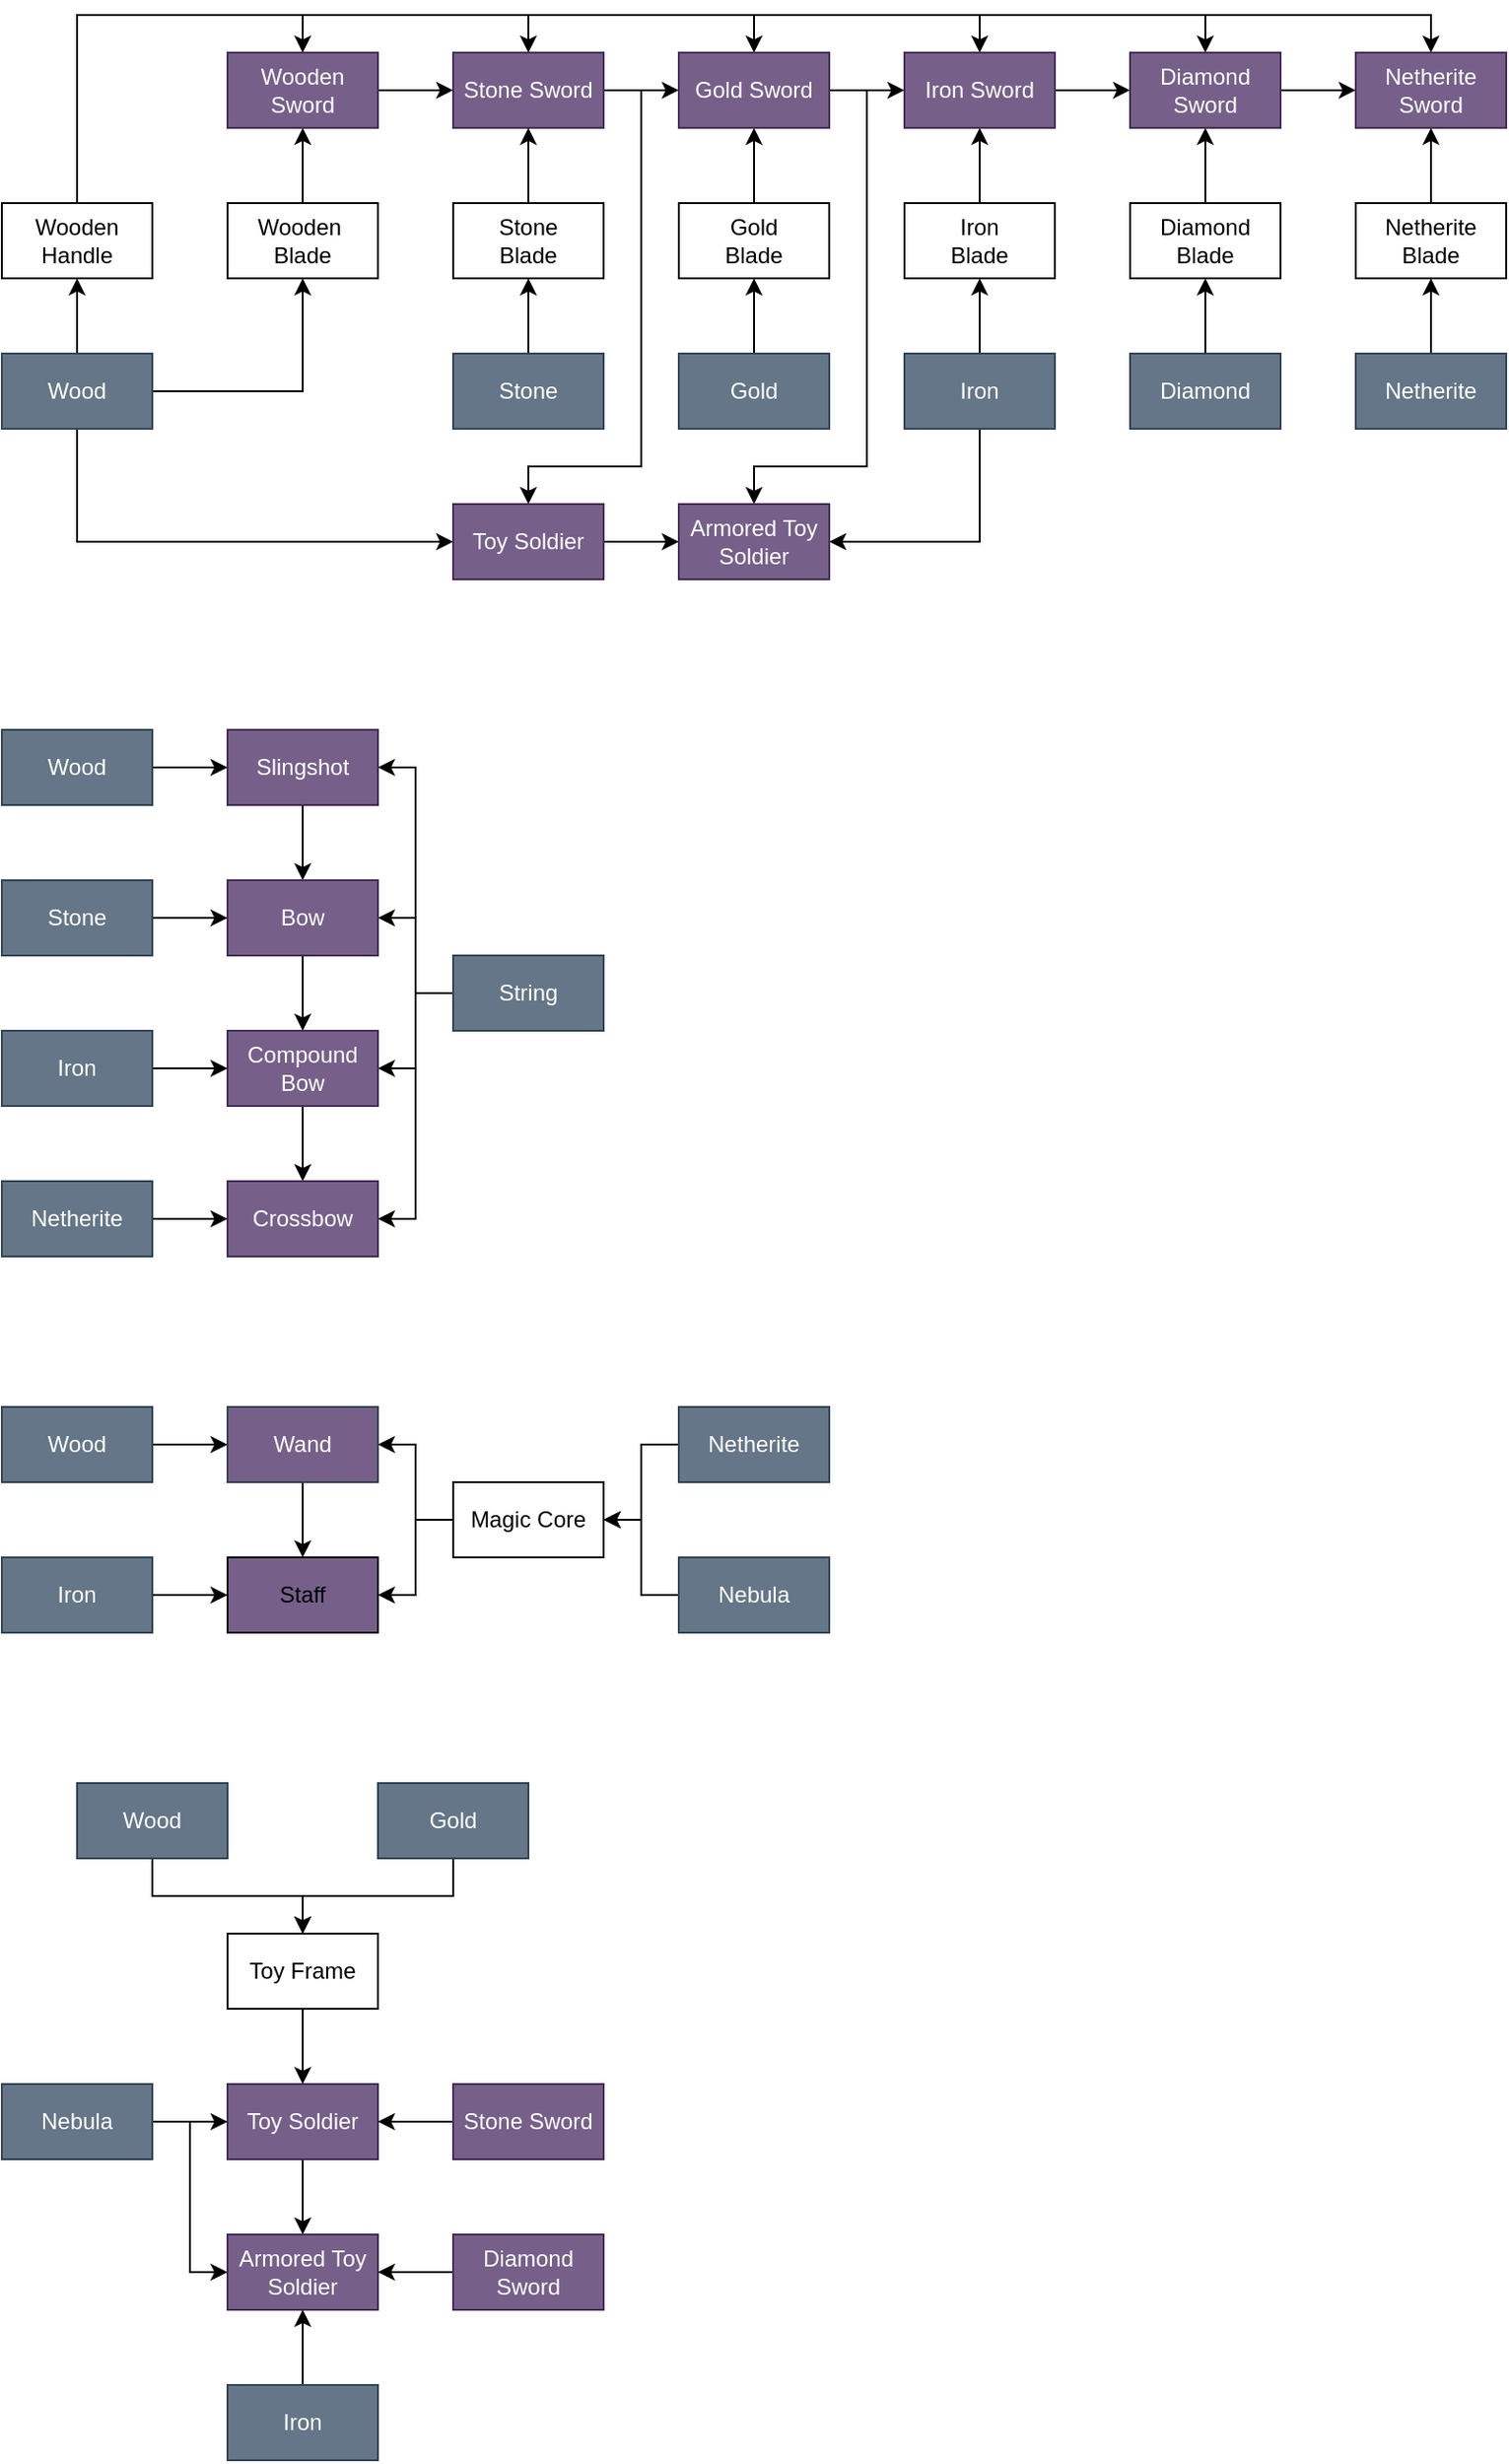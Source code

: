 <mxfile version="20.5.1" type="device"><diagram id="8wfLspg8h3ihUkC7tvms" name="Page-1"><mxGraphModel dx="2062" dy="1122" grid="1" gridSize="10" guides="1" tooltips="1" connect="1" arrows="1" fold="1" page="1" pageScale="1" pageWidth="1200" pageHeight="1920" math="0" shadow="0"><root><mxCell id="0"/><mxCell id="1" parent="0"/><mxCell id="ek0Kol-2n1qNBJbJJXOb-60" style="edgeStyle=orthogonalEdgeStyle;rounded=0;orthogonalLoop=1;jettySize=auto;html=1;entryX=0.5;entryY=1;entryDx=0;entryDy=0;" parent="1" source="ek0Kol-2n1qNBJbJJXOb-1" target="ek0Kol-2n1qNBJbJJXOb-4" edge="1"><mxGeometry relative="1" as="geometry"/></mxCell><mxCell id="ek0Kol-2n1qNBJbJJXOb-61" style="edgeStyle=orthogonalEdgeStyle;rounded=0;orthogonalLoop=1;jettySize=auto;html=1;entryX=0.5;entryY=1;entryDx=0;entryDy=0;" parent="1" source="ek0Kol-2n1qNBJbJJXOb-1" target="ek0Kol-2n1qNBJbJJXOb-5" edge="1"><mxGeometry relative="1" as="geometry"/></mxCell><mxCell id="9lYa7dpTBsv9pccBc1rc-2" style="edgeStyle=orthogonalEdgeStyle;rounded=0;orthogonalLoop=1;jettySize=auto;html=1;entryX=0;entryY=0.5;entryDx=0;entryDy=0;" parent="1" source="ek0Kol-2n1qNBJbJJXOb-1" target="IEfG9UJ8HkzxYywNLzzE-1" edge="1"><mxGeometry relative="1" as="geometry"><Array as="points"><mxPoint x="80" y="340"/></Array></mxGeometry></mxCell><mxCell id="ek0Kol-2n1qNBJbJJXOb-1" value="Wood" style="rounded=0;whiteSpace=wrap;html=1;fillColor=#647687;strokeColor=#314354;fontColor=#ffffff;" parent="1" vertex="1"><mxGeometry x="40" y="239.97" width="80" height="40" as="geometry"/></mxCell><mxCell id="ek0Kol-2n1qNBJbJJXOb-68" style="edgeStyle=orthogonalEdgeStyle;rounded=0;orthogonalLoop=1;jettySize=auto;html=1;entryX=0.5;entryY=1;entryDx=0;entryDy=0;" parent="1" source="ek0Kol-2n1qNBJbJJXOb-4" target="ek0Kol-2n1qNBJbJJXOb-7" edge="1"><mxGeometry relative="1" as="geometry"/></mxCell><mxCell id="ek0Kol-2n1qNBJbJJXOb-4" value="Wooden&amp;nbsp;&lt;br&gt;Blade" style="rounded=0;whiteSpace=wrap;html=1;" parent="1" vertex="1"><mxGeometry x="160" y="159.97" width="80" height="40" as="geometry"/></mxCell><mxCell id="ek0Kol-2n1qNBJbJJXOb-43" style="edgeStyle=orthogonalEdgeStyle;rounded=0;orthogonalLoop=1;jettySize=auto;html=1;entryX=0.5;entryY=0;entryDx=0;entryDy=0;" parent="1" source="ek0Kol-2n1qNBJbJJXOb-5" target="ek0Kol-2n1qNBJbJJXOb-42" edge="1"><mxGeometry relative="1" as="geometry"><Array as="points"><mxPoint x="80" y="59.97"/><mxPoint x="440" y="59.97"/></Array></mxGeometry></mxCell><mxCell id="ek0Kol-2n1qNBJbJJXOb-45" style="edgeStyle=orthogonalEdgeStyle;rounded=0;orthogonalLoop=1;jettySize=auto;html=1;entryX=0.5;entryY=0;entryDx=0;entryDy=0;" parent="1" source="ek0Kol-2n1qNBJbJJXOb-5" target="ek0Kol-2n1qNBJbJJXOb-40" edge="1"><mxGeometry relative="1" as="geometry"><Array as="points"><mxPoint x="80" y="59.97"/><mxPoint x="680" y="59.97"/></Array></mxGeometry></mxCell><mxCell id="ek0Kol-2n1qNBJbJJXOb-70" style="edgeStyle=orthogonalEdgeStyle;rounded=0;orthogonalLoop=1;jettySize=auto;html=1;entryX=0.5;entryY=0;entryDx=0;entryDy=0;" parent="1" source="ek0Kol-2n1qNBJbJJXOb-5" target="ek0Kol-2n1qNBJbJJXOb-18" edge="1"><mxGeometry relative="1" as="geometry"><Array as="points"><mxPoint x="80" y="59.97"/><mxPoint x="320" y="59.97"/></Array></mxGeometry></mxCell><mxCell id="ek0Kol-2n1qNBJbJJXOb-71" style="edgeStyle=orthogonalEdgeStyle;rounded=0;orthogonalLoop=1;jettySize=auto;html=1;entryX=0.5;entryY=0;entryDx=0;entryDy=0;" parent="1" source="ek0Kol-2n1qNBJbJJXOb-5" target="ek0Kol-2n1qNBJbJJXOb-7" edge="1"><mxGeometry relative="1" as="geometry"><Array as="points"><mxPoint x="80" y="59.97"/><mxPoint x="200" y="59.97"/></Array></mxGeometry></mxCell><mxCell id="ek0Kol-2n1qNBJbJJXOb-72" style="edgeStyle=orthogonalEdgeStyle;rounded=0;orthogonalLoop=1;jettySize=auto;html=1;entryX=0.5;entryY=0;entryDx=0;entryDy=0;" parent="1" source="ek0Kol-2n1qNBJbJJXOb-5" target="ek0Kol-2n1qNBJbJJXOb-41" edge="1"><mxGeometry relative="1" as="geometry"><Array as="points"><mxPoint x="80" y="59.97"/><mxPoint x="560" y="59.97"/></Array></mxGeometry></mxCell><mxCell id="ek0Kol-2n1qNBJbJJXOb-73" style="edgeStyle=orthogonalEdgeStyle;rounded=0;orthogonalLoop=1;jettySize=auto;html=1;entryX=0.5;entryY=0;entryDx=0;entryDy=0;" parent="1" source="ek0Kol-2n1qNBJbJJXOb-5" target="ek0Kol-2n1qNBJbJJXOb-39" edge="1"><mxGeometry relative="1" as="geometry"><Array as="points"><mxPoint x="80" y="59.97"/><mxPoint x="800" y="59.97"/></Array></mxGeometry></mxCell><mxCell id="ek0Kol-2n1qNBJbJJXOb-5" value="Wooden Handle" style="rounded=0;whiteSpace=wrap;html=1;" parent="1" vertex="1"><mxGeometry x="40" y="159.97" width="80" height="40" as="geometry"/></mxCell><mxCell id="ek0Kol-2n1qNBJbJJXOb-31" style="edgeStyle=orthogonalEdgeStyle;rounded=0;orthogonalLoop=1;jettySize=auto;html=1;entryX=0;entryY=0.5;entryDx=0;entryDy=0;" parent="1" source="ek0Kol-2n1qNBJbJJXOb-7" target="ek0Kol-2n1qNBJbJJXOb-18" edge="1"><mxGeometry relative="1" as="geometry"/></mxCell><mxCell id="ek0Kol-2n1qNBJbJJXOb-7" value="Wooden Sword" style="rounded=0;whiteSpace=wrap;html=1;fillColor=#76608a;fontColor=#ffffff;strokeColor=#432D57;" parent="1" vertex="1"><mxGeometry x="160" y="79.97" width="80" height="40" as="geometry"/></mxCell><mxCell id="ek0Kol-2n1qNBJbJJXOb-28" style="edgeStyle=orthogonalEdgeStyle;rounded=0;orthogonalLoop=1;jettySize=auto;html=1;entryX=0.5;entryY=1;entryDx=0;entryDy=0;" parent="1" source="ek0Kol-2n1qNBJbJJXOb-12" target="ek0Kol-2n1qNBJbJJXOb-19" edge="1"><mxGeometry relative="1" as="geometry"/></mxCell><mxCell id="ek0Kol-2n1qNBJbJJXOb-12" value="Stone" style="rounded=0;whiteSpace=wrap;html=1;fillColor=#647687;strokeColor=#314354;fontColor=#ffffff;" parent="1" vertex="1"><mxGeometry x="280" y="239.97" width="80" height="40" as="geometry"/></mxCell><mxCell id="ek0Kol-2n1qNBJbJJXOb-48" style="edgeStyle=orthogonalEdgeStyle;rounded=0;orthogonalLoop=1;jettySize=auto;html=1;entryX=0.5;entryY=1;entryDx=0;entryDy=0;" parent="1" source="ek0Kol-2n1qNBJbJJXOb-13" target="ek0Kol-2n1qNBJbJJXOb-36" edge="1"><mxGeometry relative="1" as="geometry"/></mxCell><mxCell id="IEfG9UJ8HkzxYywNLzzE-7" style="edgeStyle=orthogonalEdgeStyle;rounded=0;orthogonalLoop=1;jettySize=auto;html=1;entryX=1;entryY=0.5;entryDx=0;entryDy=0;" parent="1" source="ek0Kol-2n1qNBJbJJXOb-13" target="IEfG9UJ8HkzxYywNLzzE-5" edge="1"><mxGeometry relative="1" as="geometry"><Array as="points"><mxPoint x="560" y="340"/></Array></mxGeometry></mxCell><mxCell id="ek0Kol-2n1qNBJbJJXOb-13" value="Iron" style="rounded=0;whiteSpace=wrap;html=1;fillColor=#647687;strokeColor=#314354;fontColor=#ffffff;" parent="1" vertex="1"><mxGeometry x="520" y="239.97" width="80" height="40" as="geometry"/></mxCell><mxCell id="ek0Kol-2n1qNBJbJJXOb-47" style="edgeStyle=orthogonalEdgeStyle;rounded=0;orthogonalLoop=1;jettySize=auto;html=1;entryX=0.5;entryY=1;entryDx=0;entryDy=0;" parent="1" source="ek0Kol-2n1qNBJbJJXOb-14" target="ek0Kol-2n1qNBJbJJXOb-35" edge="1"><mxGeometry relative="1" as="geometry"/></mxCell><mxCell id="ek0Kol-2n1qNBJbJJXOb-14" value="Gold" style="rounded=0;whiteSpace=wrap;html=1;fillColor=#647687;strokeColor=#314354;fontColor=#ffffff;" parent="1" vertex="1"><mxGeometry x="400" y="239.97" width="80" height="40" as="geometry"/></mxCell><mxCell id="ek0Kol-2n1qNBJbJJXOb-49" style="edgeStyle=orthogonalEdgeStyle;rounded=0;orthogonalLoop=1;jettySize=auto;html=1;entryX=0.5;entryY=1;entryDx=0;entryDy=0;" parent="1" source="ek0Kol-2n1qNBJbJJXOb-15" target="ek0Kol-2n1qNBJbJJXOb-37" edge="1"><mxGeometry relative="1" as="geometry"/></mxCell><mxCell id="ek0Kol-2n1qNBJbJJXOb-15" value="Diamond" style="rounded=0;whiteSpace=wrap;html=1;fillColor=#647687;strokeColor=#314354;fontColor=#ffffff;" parent="1" vertex="1"><mxGeometry x="640" y="239.97" width="80" height="40" as="geometry"/></mxCell><mxCell id="ek0Kol-2n1qNBJbJJXOb-50" style="edgeStyle=orthogonalEdgeStyle;rounded=0;orthogonalLoop=1;jettySize=auto;html=1;entryX=0.5;entryY=1;entryDx=0;entryDy=0;" parent="1" source="ek0Kol-2n1qNBJbJJXOb-16" target="ek0Kol-2n1qNBJbJJXOb-38" edge="1"><mxGeometry relative="1" as="geometry"/></mxCell><mxCell id="ek0Kol-2n1qNBJbJJXOb-16" value="Netherite" style="rounded=0;whiteSpace=wrap;html=1;fillColor=#647687;strokeColor=#314354;fontColor=#ffffff;" parent="1" vertex="1"><mxGeometry x="760" y="239.97" width="80" height="40" as="geometry"/></mxCell><mxCell id="jiZ31AxafmcA23wwuReJ-4" style="edgeStyle=orthogonalEdgeStyle;rounded=0;orthogonalLoop=1;jettySize=auto;html=1;entryX=1;entryY=0.5;entryDx=0;entryDy=0;" parent="1" source="ek0Kol-2n1qNBJbJJXOb-17" target="jiZ31AxafmcA23wwuReJ-2" edge="1"><mxGeometry relative="1" as="geometry"/></mxCell><mxCell id="ek0Kol-2n1qNBJbJJXOb-17" value="Nebula" style="rounded=0;whiteSpace=wrap;html=1;fillColor=#647687;strokeColor=#314354;fontColor=#ffffff;" parent="1" vertex="1"><mxGeometry x="400" y="880" width="80" height="40" as="geometry"/></mxCell><mxCell id="ek0Kol-2n1qNBJbJJXOb-56" style="edgeStyle=orthogonalEdgeStyle;rounded=0;orthogonalLoop=1;jettySize=auto;html=1;entryX=0;entryY=0.5;entryDx=0;entryDy=0;" parent="1" source="ek0Kol-2n1qNBJbJJXOb-18" target="ek0Kol-2n1qNBJbJJXOb-42" edge="1"><mxGeometry relative="1" as="geometry"/></mxCell><mxCell id="9lYa7dpTBsv9pccBc1rc-4" style="edgeStyle=orthogonalEdgeStyle;rounded=0;orthogonalLoop=1;jettySize=auto;html=1;entryX=0.5;entryY=0;entryDx=0;entryDy=0;" parent="1" source="ek0Kol-2n1qNBJbJJXOb-18" target="IEfG9UJ8HkzxYywNLzzE-1" edge="1"><mxGeometry relative="1" as="geometry"><mxPoint x="380" y="280" as="targetPoint"/><Array as="points"><mxPoint x="380" y="100"/><mxPoint x="380" y="300"/><mxPoint x="320" y="300"/></Array></mxGeometry></mxCell><mxCell id="ek0Kol-2n1qNBJbJJXOb-18" value="Stone Sword" style="rounded=0;whiteSpace=wrap;html=1;fillColor=#76608a;fontColor=#ffffff;strokeColor=#432D57;" parent="1" vertex="1"><mxGeometry x="280" y="79.97" width="80" height="40" as="geometry"/></mxCell><mxCell id="ek0Kol-2n1qNBJbJJXOb-29" style="edgeStyle=orthogonalEdgeStyle;rounded=0;orthogonalLoop=1;jettySize=auto;html=1;entryX=0.5;entryY=1;entryDx=0;entryDy=0;" parent="1" source="ek0Kol-2n1qNBJbJJXOb-19" target="ek0Kol-2n1qNBJbJJXOb-18" edge="1"><mxGeometry relative="1" as="geometry"/></mxCell><mxCell id="ek0Kol-2n1qNBJbJJXOb-19" value="Stone &lt;br&gt;Blade" style="rounded=0;whiteSpace=wrap;html=1;" parent="1" vertex="1"><mxGeometry x="280" y="159.97" width="80" height="40" as="geometry"/></mxCell><mxCell id="ek0Kol-2n1qNBJbJJXOb-55" style="edgeStyle=orthogonalEdgeStyle;rounded=0;orthogonalLoop=1;jettySize=auto;html=1;entryX=0.5;entryY=1;entryDx=0;entryDy=0;" parent="1" source="ek0Kol-2n1qNBJbJJXOb-35" target="ek0Kol-2n1qNBJbJJXOb-42" edge="1"><mxGeometry relative="1" as="geometry"/></mxCell><mxCell id="ek0Kol-2n1qNBJbJJXOb-35" value="Gold&lt;br&gt;Blade" style="rounded=0;whiteSpace=wrap;html=1;" parent="1" vertex="1"><mxGeometry x="400" y="159.97" width="80" height="40" as="geometry"/></mxCell><mxCell id="ek0Kol-2n1qNBJbJJXOb-54" style="edgeStyle=orthogonalEdgeStyle;rounded=0;orthogonalLoop=1;jettySize=auto;html=1;entryX=0.5;entryY=1;entryDx=0;entryDy=0;" parent="1" source="ek0Kol-2n1qNBJbJJXOb-36" target="ek0Kol-2n1qNBJbJJXOb-41" edge="1"><mxGeometry relative="1" as="geometry"/></mxCell><mxCell id="ek0Kol-2n1qNBJbJJXOb-36" value="Iron&lt;br&gt;Blade" style="rounded=0;whiteSpace=wrap;html=1;" parent="1" vertex="1"><mxGeometry x="520" y="159.97" width="80" height="40" as="geometry"/></mxCell><mxCell id="ek0Kol-2n1qNBJbJJXOb-53" style="edgeStyle=orthogonalEdgeStyle;rounded=0;orthogonalLoop=1;jettySize=auto;html=1;entryX=0.5;entryY=1;entryDx=0;entryDy=0;" parent="1" source="ek0Kol-2n1qNBJbJJXOb-37" target="ek0Kol-2n1qNBJbJJXOb-40" edge="1"><mxGeometry relative="1" as="geometry"/></mxCell><mxCell id="ek0Kol-2n1qNBJbJJXOb-37" value="Diamond&lt;br&gt;Blade" style="rounded=0;whiteSpace=wrap;html=1;" parent="1" vertex="1"><mxGeometry x="640" y="159.97" width="80" height="40" as="geometry"/></mxCell><mxCell id="ek0Kol-2n1qNBJbJJXOb-51" style="edgeStyle=orthogonalEdgeStyle;rounded=0;orthogonalLoop=1;jettySize=auto;html=1;entryX=0.5;entryY=1;entryDx=0;entryDy=0;" parent="1" source="ek0Kol-2n1qNBJbJJXOb-38" target="ek0Kol-2n1qNBJbJJXOb-39" edge="1"><mxGeometry relative="1" as="geometry"/></mxCell><mxCell id="ek0Kol-2n1qNBJbJJXOb-38" value="Netherite&lt;br&gt;Blade" style="rounded=0;whiteSpace=wrap;html=1;" parent="1" vertex="1"><mxGeometry x="760" y="159.97" width="80" height="40" as="geometry"/></mxCell><mxCell id="ek0Kol-2n1qNBJbJJXOb-39" value="Netherite&lt;br&gt;Sword" style="rounded=0;whiteSpace=wrap;html=1;fillColor=#76608a;fontColor=#ffffff;strokeColor=#432D57;" parent="1" vertex="1"><mxGeometry x="760" y="79.97" width="80" height="40" as="geometry"/></mxCell><mxCell id="ek0Kol-2n1qNBJbJJXOb-59" style="edgeStyle=orthogonalEdgeStyle;rounded=0;orthogonalLoop=1;jettySize=auto;html=1;entryX=0;entryY=0.5;entryDx=0;entryDy=0;" parent="1" source="ek0Kol-2n1qNBJbJJXOb-40" target="ek0Kol-2n1qNBJbJJXOb-39" edge="1"><mxGeometry relative="1" as="geometry"/></mxCell><mxCell id="ek0Kol-2n1qNBJbJJXOb-40" value="Diamond Sword" style="rounded=0;whiteSpace=wrap;html=1;fillColor=#76608a;fontColor=#ffffff;strokeColor=#432D57;" parent="1" vertex="1"><mxGeometry x="640" y="79.97" width="80" height="40" as="geometry"/></mxCell><mxCell id="ek0Kol-2n1qNBJbJJXOb-58" style="edgeStyle=orthogonalEdgeStyle;rounded=0;orthogonalLoop=1;jettySize=auto;html=1;entryX=0;entryY=0.5;entryDx=0;entryDy=0;" parent="1" source="ek0Kol-2n1qNBJbJJXOb-41" target="ek0Kol-2n1qNBJbJJXOb-40" edge="1"><mxGeometry relative="1" as="geometry"/></mxCell><mxCell id="ek0Kol-2n1qNBJbJJXOb-41" value="Iron Sword" style="rounded=0;whiteSpace=wrap;html=1;fillColor=#76608a;fontColor=#ffffff;strokeColor=#432D57;" parent="1" vertex="1"><mxGeometry x="520" y="79.97" width="80" height="40" as="geometry"/></mxCell><mxCell id="ek0Kol-2n1qNBJbJJXOb-57" style="edgeStyle=orthogonalEdgeStyle;rounded=0;orthogonalLoop=1;jettySize=auto;html=1;entryX=0;entryY=0.5;entryDx=0;entryDy=0;" parent="1" source="ek0Kol-2n1qNBJbJJXOb-42" target="ek0Kol-2n1qNBJbJJXOb-41" edge="1"><mxGeometry relative="1" as="geometry"/></mxCell><mxCell id="IEfG9UJ8HkzxYywNLzzE-9" style="edgeStyle=orthogonalEdgeStyle;rounded=0;orthogonalLoop=1;jettySize=auto;html=1;entryX=0.5;entryY=0;entryDx=0;entryDy=0;" parent="1" source="ek0Kol-2n1qNBJbJJXOb-42" target="IEfG9UJ8HkzxYywNLzzE-5" edge="1"><mxGeometry relative="1" as="geometry"><mxPoint x="500" y="400" as="targetPoint"/><Array as="points"><mxPoint x="500" y="100"/><mxPoint x="500" y="300"/><mxPoint x="440" y="300"/></Array></mxGeometry></mxCell><mxCell id="ek0Kol-2n1qNBJbJJXOb-42" value="Gold Sword" style="rounded=0;whiteSpace=wrap;html=1;fillColor=#76608a;fontColor=#ffffff;strokeColor=#432D57;" parent="1" vertex="1"><mxGeometry x="400" y="79.97" width="80" height="40" as="geometry"/></mxCell><mxCell id="IEfG9UJ8HkzxYywNLzzE-6" style="edgeStyle=orthogonalEdgeStyle;rounded=0;orthogonalLoop=1;jettySize=auto;html=1;exitX=1;exitY=0.5;exitDx=0;exitDy=0;" parent="1" source="IEfG9UJ8HkzxYywNLzzE-1" target="IEfG9UJ8HkzxYywNLzzE-5" edge="1"><mxGeometry relative="1" as="geometry"/></mxCell><mxCell id="IEfG9UJ8HkzxYywNLzzE-1" value="Toy Soldier" style="rounded=0;whiteSpace=wrap;html=1;fillColor=#76608a;fontColor=#ffffff;strokeColor=#432D57;" parent="1" vertex="1"><mxGeometry x="280" y="320" width="80" height="40" as="geometry"/></mxCell><mxCell id="IEfG9UJ8HkzxYywNLzzE-5" value="Armored Toy Soldier" style="rounded=0;whiteSpace=wrap;html=1;fillColor=#76608a;fontColor=#ffffff;strokeColor=#432D57;" parent="1" vertex="1"><mxGeometry x="400" y="320" width="80" height="40" as="geometry"/></mxCell><mxCell id="jiZ31AxafmcA23wwuReJ-6" style="edgeStyle=orthogonalEdgeStyle;rounded=0;orthogonalLoop=1;jettySize=auto;html=1;entryX=1;entryY=0.5;entryDx=0;entryDy=0;" parent="1" source="jiZ31AxafmcA23wwuReJ-2" target="jiZ31AxafmcA23wwuReJ-5" edge="1"><mxGeometry relative="1" as="geometry"/></mxCell><mxCell id="gLYv3Sq6rhuhGYhUuEAk-39" style="edgeStyle=orthogonalEdgeStyle;rounded=0;orthogonalLoop=1;jettySize=auto;html=1;entryX=1;entryY=0.5;entryDx=0;entryDy=0;" edge="1" parent="1" source="jiZ31AxafmcA23wwuReJ-2" target="jiZ31AxafmcA23wwuReJ-8"><mxGeometry relative="1" as="geometry"/></mxCell><mxCell id="jiZ31AxafmcA23wwuReJ-2" value="Magic Core" style="rounded=0;whiteSpace=wrap;html=1;" parent="1" vertex="1"><mxGeometry x="280" y="840" width="80" height="40" as="geometry"/></mxCell><mxCell id="jiZ31AxafmcA23wwuReJ-9" style="edgeStyle=orthogonalEdgeStyle;rounded=0;orthogonalLoop=1;jettySize=auto;html=1;entryX=0.5;entryY=0;entryDx=0;entryDy=0;" parent="1" source="jiZ31AxafmcA23wwuReJ-5" target="jiZ31AxafmcA23wwuReJ-8" edge="1"><mxGeometry relative="1" as="geometry"/></mxCell><mxCell id="jiZ31AxafmcA23wwuReJ-5" value="Wand" style="rounded=0;whiteSpace=wrap;html=1;fillColor=#76608A;strokeColor=#314354;fontColor=#ffffff;" parent="1" vertex="1"><mxGeometry x="160" y="800" width="80" height="40" as="geometry"/></mxCell><mxCell id="jiZ31AxafmcA23wwuReJ-8" value="Staff" style="rounded=0;whiteSpace=wrap;html=1;fillColor=#76608A;" parent="1" vertex="1"><mxGeometry x="160" y="880" width="80" height="40" as="geometry"/></mxCell><mxCell id="gLYv3Sq6rhuhGYhUuEAk-34" style="edgeStyle=orthogonalEdgeStyle;rounded=0;orthogonalLoop=1;jettySize=auto;html=1;entryX=1;entryY=0.5;entryDx=0;entryDy=0;" edge="1" parent="1" source="gLYv3Sq6rhuhGYhUuEAk-1" target="gLYv3Sq6rhuhGYhUuEAk-2"><mxGeometry relative="1" as="geometry"/></mxCell><mxCell id="gLYv3Sq6rhuhGYhUuEAk-35" style="edgeStyle=orthogonalEdgeStyle;rounded=0;orthogonalLoop=1;jettySize=auto;html=1;entryX=1;entryY=0.5;entryDx=0;entryDy=0;" edge="1" parent="1" source="gLYv3Sq6rhuhGYhUuEAk-1" target="gLYv3Sq6rhuhGYhUuEAk-3"><mxGeometry relative="1" as="geometry"/></mxCell><mxCell id="gLYv3Sq6rhuhGYhUuEAk-36" style="edgeStyle=orthogonalEdgeStyle;rounded=0;orthogonalLoop=1;jettySize=auto;html=1;entryX=1;entryY=0.5;entryDx=0;entryDy=0;" edge="1" parent="1" source="gLYv3Sq6rhuhGYhUuEAk-1" target="gLYv3Sq6rhuhGYhUuEAk-4"><mxGeometry relative="1" as="geometry"/></mxCell><mxCell id="gLYv3Sq6rhuhGYhUuEAk-37" style="edgeStyle=orthogonalEdgeStyle;rounded=0;orthogonalLoop=1;jettySize=auto;html=1;entryX=1;entryY=0.5;entryDx=0;entryDy=0;" edge="1" parent="1" source="gLYv3Sq6rhuhGYhUuEAk-1" target="gLYv3Sq6rhuhGYhUuEAk-5"><mxGeometry relative="1" as="geometry"/></mxCell><mxCell id="gLYv3Sq6rhuhGYhUuEAk-1" value="String" style="rounded=0;whiteSpace=wrap;html=1;fillColor=#647687;strokeColor=#314354;fontColor=#ffffff;" vertex="1" parent="1"><mxGeometry x="280" y="560" width="80" height="40" as="geometry"/></mxCell><mxCell id="gLYv3Sq6rhuhGYhUuEAk-22" style="edgeStyle=orthogonalEdgeStyle;rounded=0;orthogonalLoop=1;jettySize=auto;html=1;" edge="1" parent="1" source="gLYv3Sq6rhuhGYhUuEAk-2" target="gLYv3Sq6rhuhGYhUuEAk-3"><mxGeometry relative="1" as="geometry"/></mxCell><mxCell id="gLYv3Sq6rhuhGYhUuEAk-2" value="Slingshot" style="rounded=0;whiteSpace=wrap;html=1;fillColor=#76608a;fontColor=#ffffff;strokeColor=#432D57;" vertex="1" parent="1"><mxGeometry x="160" y="440" width="80" height="40" as="geometry"/></mxCell><mxCell id="gLYv3Sq6rhuhGYhUuEAk-23" style="edgeStyle=orthogonalEdgeStyle;rounded=0;orthogonalLoop=1;jettySize=auto;html=1;" edge="1" parent="1" source="gLYv3Sq6rhuhGYhUuEAk-3" target="gLYv3Sq6rhuhGYhUuEAk-4"><mxGeometry relative="1" as="geometry"/></mxCell><mxCell id="gLYv3Sq6rhuhGYhUuEAk-3" value="Bow" style="rounded=0;whiteSpace=wrap;html=1;fillColor=#76608a;fontColor=#ffffff;strokeColor=#432D57;" vertex="1" parent="1"><mxGeometry x="160" y="520" width="80" height="40" as="geometry"/></mxCell><mxCell id="gLYv3Sq6rhuhGYhUuEAk-24" style="edgeStyle=orthogonalEdgeStyle;rounded=0;orthogonalLoop=1;jettySize=auto;html=1;entryX=0.5;entryY=0;entryDx=0;entryDy=0;" edge="1" parent="1" source="gLYv3Sq6rhuhGYhUuEAk-4" target="gLYv3Sq6rhuhGYhUuEAk-5"><mxGeometry relative="1" as="geometry"/></mxCell><mxCell id="gLYv3Sq6rhuhGYhUuEAk-4" value="Compound Bow" style="rounded=0;whiteSpace=wrap;html=1;fillColor=#76608a;fontColor=#ffffff;strokeColor=#432D57;" vertex="1" parent="1"><mxGeometry x="160" y="600" width="80" height="40" as="geometry"/></mxCell><mxCell id="gLYv3Sq6rhuhGYhUuEAk-5" value="Crossbow" style="rounded=0;whiteSpace=wrap;html=1;fillColor=#76608a;fontColor=#ffffff;strokeColor=#432D57;" vertex="1" parent="1"><mxGeometry x="160" y="680" width="80" height="40" as="geometry"/></mxCell><mxCell id="gLYv3Sq6rhuhGYhUuEAk-40" style="edgeStyle=orthogonalEdgeStyle;rounded=0;orthogonalLoop=1;jettySize=auto;html=1;entryX=1;entryY=0.5;entryDx=0;entryDy=0;" edge="1" parent="1" source="gLYv3Sq6rhuhGYhUuEAk-6" target="jiZ31AxafmcA23wwuReJ-2"><mxGeometry relative="1" as="geometry"/></mxCell><mxCell id="gLYv3Sq6rhuhGYhUuEAk-6" value="Netherite" style="rounded=0;whiteSpace=wrap;html=1;fillColor=#647687;strokeColor=#314354;fontColor=#ffffff;" vertex="1" parent="1"><mxGeometry x="400" y="800" width="80" height="40" as="geometry"/></mxCell><mxCell id="gLYv3Sq6rhuhGYhUuEAk-38" style="edgeStyle=orthogonalEdgeStyle;rounded=0;orthogonalLoop=1;jettySize=auto;html=1;entryX=0;entryY=0.5;entryDx=0;entryDy=0;" edge="1" parent="1" source="gLYv3Sq6rhuhGYhUuEAk-7" target="jiZ31AxafmcA23wwuReJ-5"><mxGeometry relative="1" as="geometry"/></mxCell><mxCell id="gLYv3Sq6rhuhGYhUuEAk-7" value="Wood" style="rounded=0;whiteSpace=wrap;html=1;fillColor=#647687;strokeColor=#314354;fontColor=#ffffff;" vertex="1" parent="1"><mxGeometry x="40" y="800" width="80" height="40" as="geometry"/></mxCell><mxCell id="gLYv3Sq6rhuhGYhUuEAk-11" style="edgeStyle=orthogonalEdgeStyle;rounded=0;orthogonalLoop=1;jettySize=auto;html=1;entryX=0;entryY=0.5;entryDx=0;entryDy=0;" edge="1" parent="1" source="gLYv3Sq6rhuhGYhUuEAk-10" target="jiZ31AxafmcA23wwuReJ-8"><mxGeometry relative="1" as="geometry"/></mxCell><mxCell id="gLYv3Sq6rhuhGYhUuEAk-10" value="Iron" style="rounded=0;whiteSpace=wrap;html=1;fillColor=#647687;strokeColor=#314354;fontColor=#ffffff;" vertex="1" parent="1"><mxGeometry x="40" y="880" width="80" height="40" as="geometry"/></mxCell><mxCell id="gLYv3Sq6rhuhGYhUuEAk-30" style="edgeStyle=orthogonalEdgeStyle;rounded=0;orthogonalLoop=1;jettySize=auto;html=1;entryX=0;entryY=0.5;entryDx=0;entryDy=0;" edge="1" parent="1" source="gLYv3Sq6rhuhGYhUuEAk-12" target="gLYv3Sq6rhuhGYhUuEAk-2"><mxGeometry relative="1" as="geometry"/></mxCell><mxCell id="gLYv3Sq6rhuhGYhUuEAk-12" value="Wood" style="rounded=0;whiteSpace=wrap;html=1;fillColor=#647687;strokeColor=#314354;fontColor=#ffffff;" vertex="1" parent="1"><mxGeometry x="40" y="440" width="80" height="40" as="geometry"/></mxCell><mxCell id="gLYv3Sq6rhuhGYhUuEAk-27" style="edgeStyle=orthogonalEdgeStyle;rounded=0;orthogonalLoop=1;jettySize=auto;html=1;entryX=0;entryY=0.5;entryDx=0;entryDy=0;" edge="1" parent="1" source="gLYv3Sq6rhuhGYhUuEAk-18" target="gLYv3Sq6rhuhGYhUuEAk-4"><mxGeometry relative="1" as="geometry"/></mxCell><mxCell id="gLYv3Sq6rhuhGYhUuEAk-18" value="Iron" style="rounded=0;whiteSpace=wrap;html=1;fillColor=#647687;strokeColor=#314354;fontColor=#ffffff;" vertex="1" parent="1"><mxGeometry x="40" y="600" width="80" height="40" as="geometry"/></mxCell><mxCell id="gLYv3Sq6rhuhGYhUuEAk-28" style="edgeStyle=orthogonalEdgeStyle;rounded=0;orthogonalLoop=1;jettySize=auto;html=1;" edge="1" parent="1" source="gLYv3Sq6rhuhGYhUuEAk-20" target="gLYv3Sq6rhuhGYhUuEAk-5"><mxGeometry relative="1" as="geometry"/></mxCell><mxCell id="gLYv3Sq6rhuhGYhUuEAk-20" value="Netherite" style="rounded=0;whiteSpace=wrap;html=1;fillColor=#647687;strokeColor=#314354;fontColor=#ffffff;" vertex="1" parent="1"><mxGeometry x="40" y="680" width="80" height="40" as="geometry"/></mxCell><mxCell id="gLYv3Sq6rhuhGYhUuEAk-33" style="edgeStyle=orthogonalEdgeStyle;rounded=0;orthogonalLoop=1;jettySize=auto;html=1;entryX=0;entryY=0.5;entryDx=0;entryDy=0;" edge="1" parent="1" source="gLYv3Sq6rhuhGYhUuEAk-32" target="gLYv3Sq6rhuhGYhUuEAk-3"><mxGeometry relative="1" as="geometry"/></mxCell><mxCell id="gLYv3Sq6rhuhGYhUuEAk-32" value="Stone" style="rounded=0;whiteSpace=wrap;html=1;fillColor=#647687;strokeColor=#314354;fontColor=#ffffff;" vertex="1" parent="1"><mxGeometry x="40" y="520" width="80" height="40" as="geometry"/></mxCell><mxCell id="gLYv3Sq6rhuhGYhUuEAk-54" style="edgeStyle=orthogonalEdgeStyle;rounded=0;orthogonalLoop=1;jettySize=auto;html=1;entryX=0.5;entryY=0;entryDx=0;entryDy=0;" edge="1" parent="1" source="gLYv3Sq6rhuhGYhUuEAk-41" target="gLYv3Sq6rhuhGYhUuEAk-42"><mxGeometry relative="1" as="geometry"/></mxCell><mxCell id="gLYv3Sq6rhuhGYhUuEAk-41" value="Toy Soldier" style="rounded=0;whiteSpace=wrap;html=1;fillColor=#76608a;fontColor=#ffffff;strokeColor=#432D57;" vertex="1" parent="1"><mxGeometry x="160" y="1160" width="80" height="40" as="geometry"/></mxCell><mxCell id="gLYv3Sq6rhuhGYhUuEAk-42" value="Armored Toy Soldier" style="rounded=0;whiteSpace=wrap;html=1;fillColor=#76608a;fontColor=#ffffff;strokeColor=#432D57;" vertex="1" parent="1"><mxGeometry x="160" y="1240" width="80" height="40" as="geometry"/></mxCell><mxCell id="gLYv3Sq6rhuhGYhUuEAk-49" style="edgeStyle=orthogonalEdgeStyle;rounded=0;orthogonalLoop=1;jettySize=auto;html=1;entryX=0;entryY=0.5;entryDx=0;entryDy=0;" edge="1" parent="1" source="gLYv3Sq6rhuhGYhUuEAk-43" target="gLYv3Sq6rhuhGYhUuEAk-41"><mxGeometry relative="1" as="geometry"/></mxCell><mxCell id="gLYv3Sq6rhuhGYhUuEAk-50" style="edgeStyle=orthogonalEdgeStyle;rounded=0;orthogonalLoop=1;jettySize=auto;html=1;entryX=0;entryY=0.5;entryDx=0;entryDy=0;" edge="1" parent="1" source="gLYv3Sq6rhuhGYhUuEAk-43" target="gLYv3Sq6rhuhGYhUuEAk-42"><mxGeometry relative="1" as="geometry"/></mxCell><mxCell id="gLYv3Sq6rhuhGYhUuEAk-43" value="Nebula" style="rounded=0;whiteSpace=wrap;html=1;fillColor=#647687;strokeColor=#314354;fontColor=#ffffff;" vertex="1" parent="1"><mxGeometry x="40" y="1160" width="80" height="40" as="geometry"/></mxCell><mxCell id="gLYv3Sq6rhuhGYhUuEAk-58" style="edgeStyle=orthogonalEdgeStyle;rounded=0;orthogonalLoop=1;jettySize=auto;html=1;entryX=0.5;entryY=0;entryDx=0;entryDy=0;" edge="1" parent="1" source="gLYv3Sq6rhuhGYhUuEAk-44" target="gLYv3Sq6rhuhGYhUuEAk-46"><mxGeometry relative="1" as="geometry"/></mxCell><mxCell id="gLYv3Sq6rhuhGYhUuEAk-44" value="Wood" style="rounded=0;whiteSpace=wrap;html=1;fillColor=#647687;strokeColor=#314354;fontColor=#ffffff;" vertex="1" parent="1"><mxGeometry x="80" y="1000" width="80" height="40" as="geometry"/></mxCell><mxCell id="gLYv3Sq6rhuhGYhUuEAk-57" style="edgeStyle=orthogonalEdgeStyle;rounded=0;orthogonalLoop=1;jettySize=auto;html=1;" edge="1" parent="1" source="gLYv3Sq6rhuhGYhUuEAk-45" target="gLYv3Sq6rhuhGYhUuEAk-46"><mxGeometry relative="1" as="geometry"/></mxCell><mxCell id="gLYv3Sq6rhuhGYhUuEAk-45" value="Gold" style="rounded=0;whiteSpace=wrap;html=1;fillColor=#647687;strokeColor=#314354;fontColor=#ffffff;" vertex="1" parent="1"><mxGeometry x="240" y="1000" width="80" height="40" as="geometry"/></mxCell><mxCell id="gLYv3Sq6rhuhGYhUuEAk-53" style="edgeStyle=orthogonalEdgeStyle;rounded=0;orthogonalLoop=1;jettySize=auto;html=1;" edge="1" parent="1" source="gLYv3Sq6rhuhGYhUuEAk-46" target="gLYv3Sq6rhuhGYhUuEAk-41"><mxGeometry relative="1" as="geometry"/></mxCell><mxCell id="gLYv3Sq6rhuhGYhUuEAk-46" value="Toy Frame" style="rounded=0;whiteSpace=wrap;html=1;" vertex="1" parent="1"><mxGeometry x="160" y="1080" width="80" height="40" as="geometry"/></mxCell><mxCell id="gLYv3Sq6rhuhGYhUuEAk-59" style="edgeStyle=orthogonalEdgeStyle;rounded=0;orthogonalLoop=1;jettySize=auto;html=1;entryX=1;entryY=0.5;entryDx=0;entryDy=0;" edge="1" parent="1" source="gLYv3Sq6rhuhGYhUuEAk-55" target="gLYv3Sq6rhuhGYhUuEAk-41"><mxGeometry relative="1" as="geometry"/></mxCell><mxCell id="gLYv3Sq6rhuhGYhUuEAk-55" value="Stone Sword" style="rounded=0;whiteSpace=wrap;html=1;fillColor=#76608a;fontColor=#ffffff;strokeColor=#432D57;" vertex="1" parent="1"><mxGeometry x="280" y="1160" width="80" height="40" as="geometry"/></mxCell><mxCell id="gLYv3Sq6rhuhGYhUuEAk-61" style="edgeStyle=orthogonalEdgeStyle;rounded=0;orthogonalLoop=1;jettySize=auto;html=1;entryX=0.5;entryY=1;entryDx=0;entryDy=0;" edge="1" parent="1" source="gLYv3Sq6rhuhGYhUuEAk-60" target="gLYv3Sq6rhuhGYhUuEAk-42"><mxGeometry relative="1" as="geometry"/></mxCell><mxCell id="gLYv3Sq6rhuhGYhUuEAk-60" value="Iron" style="rounded=0;whiteSpace=wrap;html=1;fillColor=#647687;strokeColor=#314354;fontColor=#ffffff;" vertex="1" parent="1"><mxGeometry x="160" y="1320" width="80" height="40" as="geometry"/></mxCell><mxCell id="gLYv3Sq6rhuhGYhUuEAk-63" style="edgeStyle=orthogonalEdgeStyle;rounded=0;orthogonalLoop=1;jettySize=auto;html=1;" edge="1" parent="1" source="gLYv3Sq6rhuhGYhUuEAk-62" target="gLYv3Sq6rhuhGYhUuEAk-42"><mxGeometry relative="1" as="geometry"/></mxCell><mxCell id="gLYv3Sq6rhuhGYhUuEAk-62" value="Diamond Sword" style="rounded=0;whiteSpace=wrap;html=1;fillColor=#76608a;fontColor=#ffffff;strokeColor=#432D57;" vertex="1" parent="1"><mxGeometry x="280" y="1240" width="80" height="40" as="geometry"/></mxCell></root></mxGraphModel></diagram></mxfile>